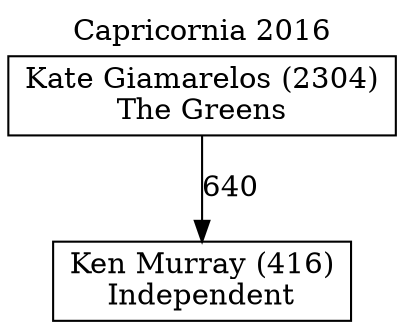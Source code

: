 // House preference flow
digraph "Ken Murray (416)_Capricornia_2016" {
	graph [label="Capricornia 2016" labelloc=t mclimit=10]
	node [shape=box]
	"Ken Murray (416)" [label="Ken Murray (416)
Independent"]
	"Kate Giamarelos (2304)" [label="Kate Giamarelos (2304)
The Greens"]
	"Kate Giamarelos (2304)" -> "Ken Murray (416)" [label=640]
}
